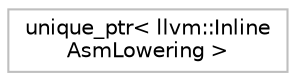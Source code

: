 digraph "Graphical Class Hierarchy"
{
 // LATEX_PDF_SIZE
  bgcolor="transparent";
  edge [fontname="Helvetica",fontsize="10",labelfontname="Helvetica",labelfontsize="10"];
  node [fontname="Helvetica",fontsize="10",shape=record];
  rankdir="LR";
  Node0 [label="unique_ptr\< llvm::Inline\lAsmLowering \>",height=0.2,width=0.4,color="grey75",tooltip=" "];
}
